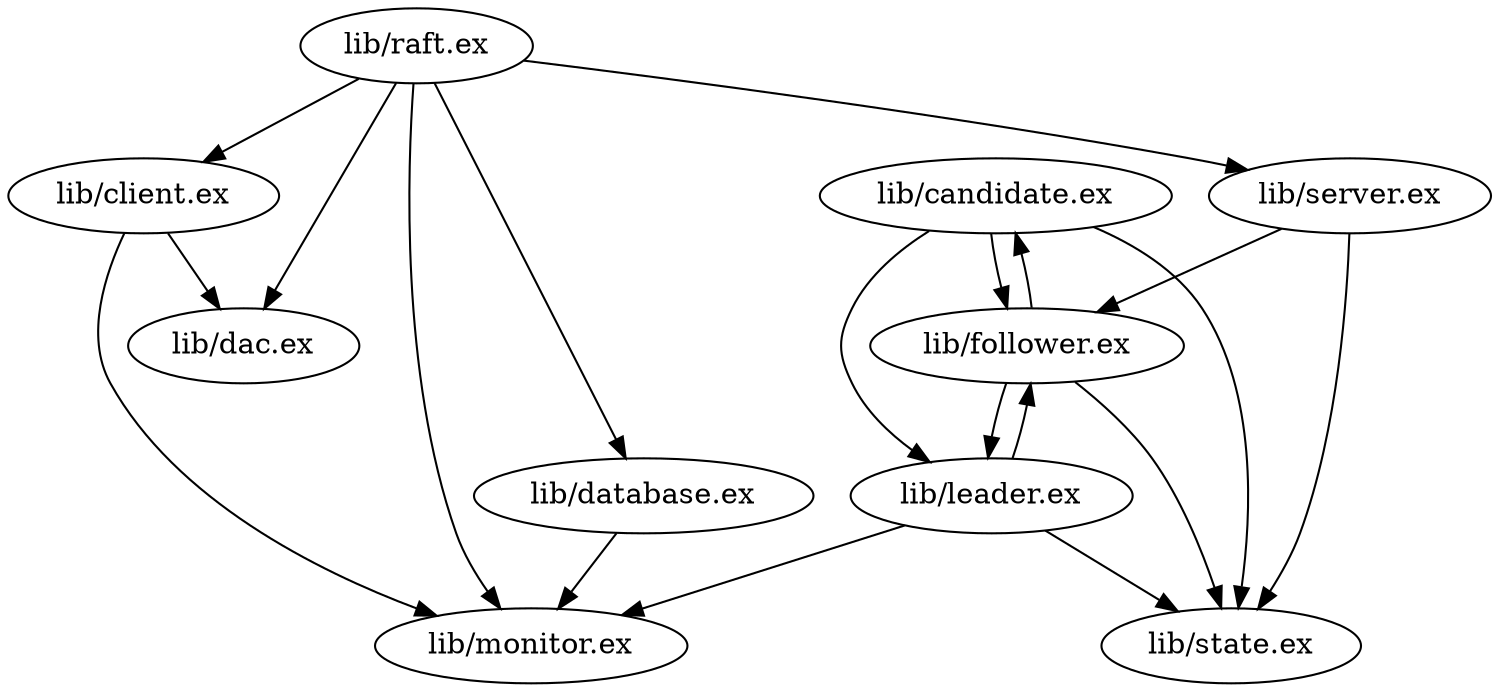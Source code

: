 digraph "xref graph" {
  "lib/candidate.ex"
  "lib/candidate.ex" -> "lib/follower.ex"
  "lib/follower.ex" -> "lib/candidate.ex"
  "lib/follower.ex" -> "lib/leader.ex"
  "lib/leader.ex" -> "lib/follower.ex"
  "lib/leader.ex" -> "lib/monitor.ex"
  "lib/leader.ex" -> "lib/state.ex"
  "lib/follower.ex" -> "lib/state.ex"
  "lib/candidate.ex" -> "lib/leader.ex"
  "lib/candidate.ex" -> "lib/state.ex"
  "lib/client.ex"
  "lib/client.ex" -> "lib/dac.ex"
  "lib/client.ex" -> "lib/monitor.ex"
  "lib/dac.ex"
  "lib/database.ex"
  "lib/database.ex" -> "lib/monitor.ex"
  "lib/follower.ex"
  "lib/leader.ex"
  "lib/monitor.ex"
  "lib/raft.ex"
  "lib/raft.ex" -> "lib/client.ex"
  "lib/raft.ex" -> "lib/dac.ex"
  "lib/raft.ex" -> "lib/database.ex"
  "lib/raft.ex" -> "lib/monitor.ex"
  "lib/raft.ex" -> "lib/server.ex"
  "lib/server.ex" -> "lib/follower.ex"
  "lib/server.ex" -> "lib/state.ex"
  "lib/server.ex"
  "lib/state.ex"
}
